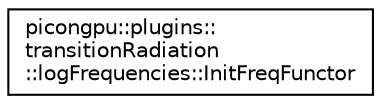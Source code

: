 digraph "Graphical Class Hierarchy"
{
 // LATEX_PDF_SIZE
  edge [fontname="Helvetica",fontsize="10",labelfontname="Helvetica",labelfontsize="10"];
  node [fontname="Helvetica",fontsize="10",shape=record];
  rankdir="LR";
  Node0 [label="picongpu::plugins::\ltransitionRadiation\l::logFrequencies::InitFreqFunctor",height=0.2,width=0.4,color="black", fillcolor="white", style="filled",URL="$classpicongpu_1_1plugins_1_1transition_radiation_1_1log_frequencies_1_1_init_freq_functor.html",tooltip=" "];
}
